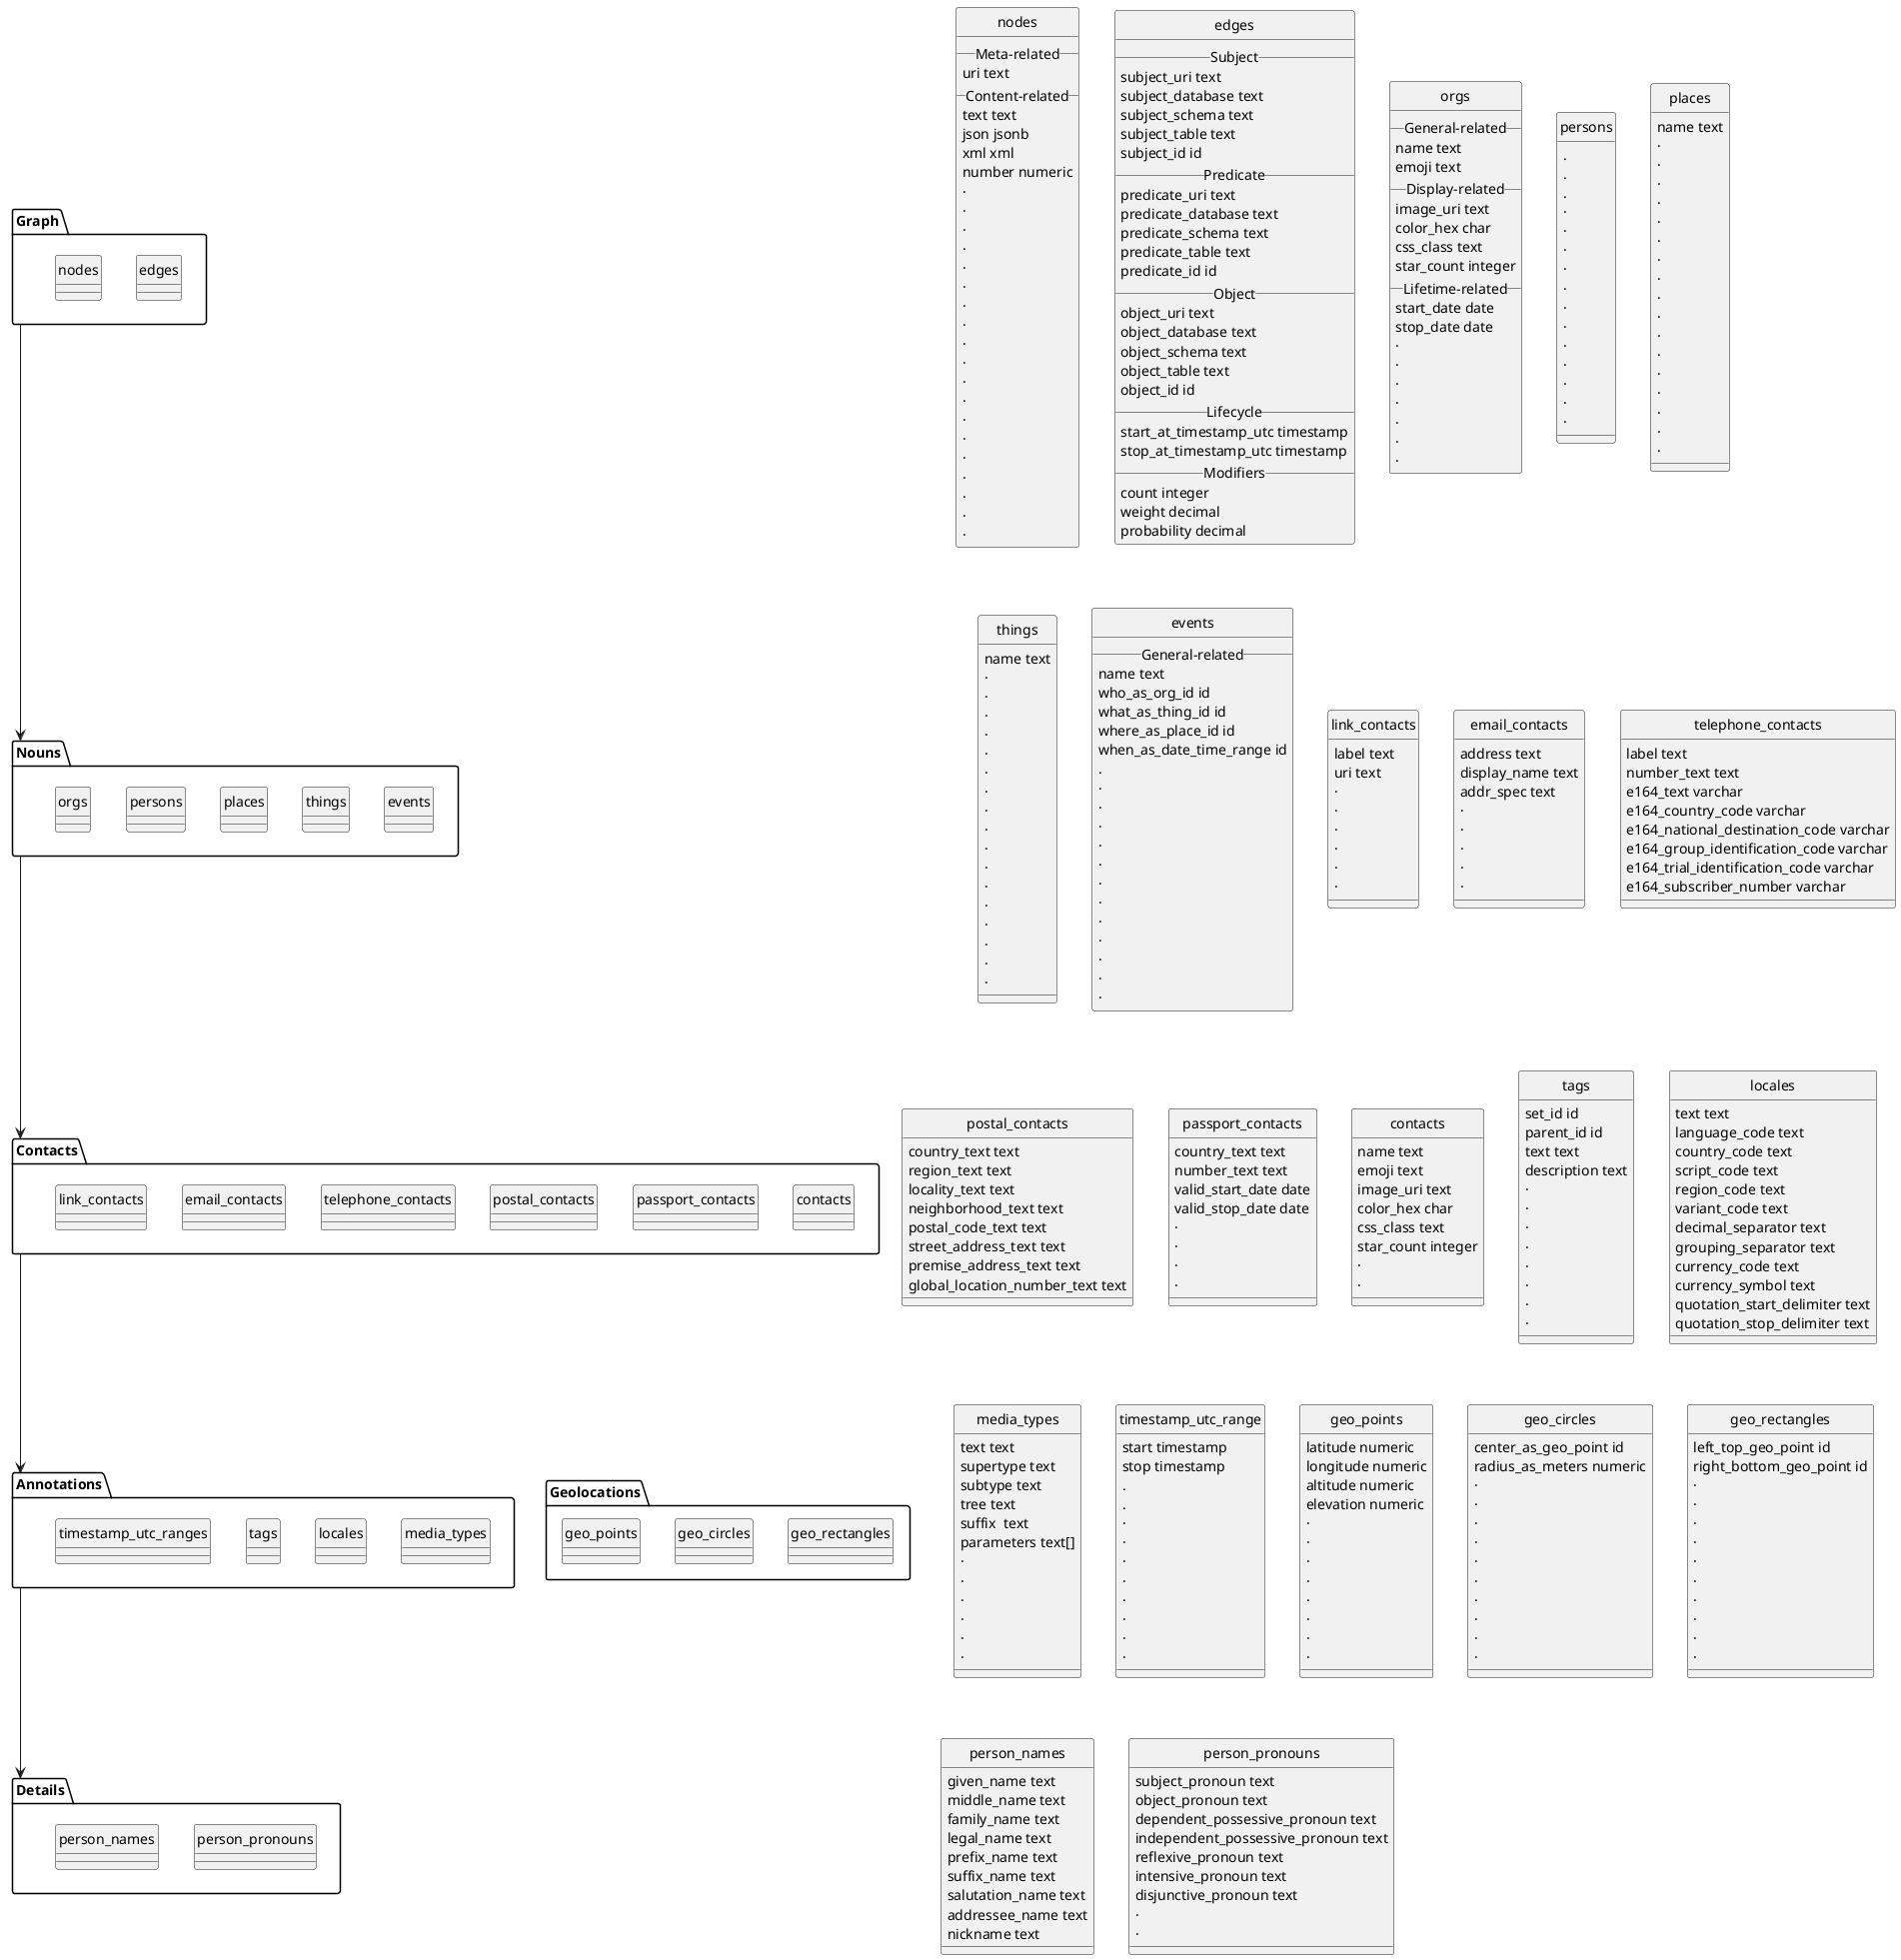 @startuml
skinparam monochrome true
hide circle

package Graph {
  class nodes
  class edges
}

package Nouns {
  class orgs
  class persons
  class places
  class things
  class events
}

package Contacts {
  class link_contacts
  class email_contacts
  class telephone_contacts
  class postal_contacts
  class passport_contacts
  class contacts
}

package Annotations {
  class tags
  class locales
  class media_types
  class timestamp_utc_ranges
}

package Geolocations {
  class geo_points
  class geo_circles
  class geo_rectangles
}

package Details {
  class person_names
  class person_pronouns
}

Graph -d-> Nouns
Nouns -d-> Contacts
Contacts -d-> Annotations
Annotations -d-> Details

nodes -r[hidden] edges

orgs -[hidden] persons
persons -[hidden] places
places -[hidden] things
things -[hidden] events

link_contacts -[hidden] email_contacts
email_contacts -[hidden] telephone_contacts
telephone_contacts -[hidden] postal_contacts
postal_contacts -[hidden] passport_contacts
passport_contacts -[hidden] contacts

tags -r[hidden] locales
locales -r[hidden] media_types
media_types -r[hidden] geo_points
geo_points -r[hidden] geo_circles
geo_circles -r[hidden] geo_rectangles

person_names -r[hidden] person_pronouns

class nodes {
__ Meta-related __
  uri text
__ Content-related __
  text text
  json jsonb
  xml xml
  number numeric
  ·
  ·
  ·
  ·
  ·
  ·
  ·
  ·
  ·
  ·
  ·
  ·
  ·
  ·
  ·
  ·
  ·
  ·
  ·
}

class edges {
__ Subject __
  subject_uri text
  subject_database text
  subject_schema text
  subject_table text
  subject_id id
__ Predicate __
  predicate_uri text
  predicate_database text
  predicate_schema text
  predicate_table text
  predicate_id id
__ Object __
  object_uri text
  object_database text
  object_schema text
  object_table text
  object_id id
__ Lifecycle __
  start_at_timestamp_utc timestamp
  stop_at_timestamp_utc timestamp
__ Modifiers __
  count integer
  weight decimal
  probability decimal
}

class orgs {
__ General-related __
  name text
  emoji text
__ Display-related __
  image_uri text
  color_hex char
  css_class text
  star_count integer
__ Lifetime-related __
  start_date date
  stop_date date
  ·
  ·
  ·
  ·
  ·
  ·
  ·
}

class persons {
  .
  .
  .
  ·
  ·
  ·
  ·
  ·
  ·
  ·
  ·
  ·
  ·
  ·
  ·
}

class places {
  name text
  ·
  ·
  ·
  ·
  ·
  ·
  ·
  ·
  ·
  ·
  ·
  ·
  ·
  ·
  ·
  ·
  ·
}

class things {
  name text
  ·
  ·
  ·
  ·
  ·
  ·
  ·
  ·
  ·
  ·
  ·
  ·
  ·
  ·
  ·
  ·
  ·
}

class events {
__ General-related __
  name text
  who_as_org_id id
  what_as_thing_id id
  where_as_place_id id
  when_as_date_time_range id
  .
  ·
  ·
  ·
  ·
  ·
  ·
  ·
  ·
  ·
  ·
  ·
  ·
}

class link_contacts {
  label text
  uri text
  ·
  ·
  ·
  ·
  ·
  ·
}

class email_contacts {
  address text
  display_name text
  addr_spec text
  ·
  ·
  ·
  ·
  ·
}

class telephone_contacts {
  label text
  number_text text
  e164_text varchar
  e164_country_code varchar
  e164_national_destination_code varchar
  e164_group_identification_code varchar
  e164_trial_identification_code varchar
  e164_subscriber_number varchar
}

class postal_contacts {
  country_text text
  region_text text
  locality_text text
  neighborhood_text text
  postal_code_text text
  street_address_text text
  premise_address_text text
  global_location_number_text text
}

class passport_contacts {
  country_text text
  number_text text
  valid_start_date date
  valid_stop_date date
  ·
  ·
  ·
  ·
}

class contacts {
  name text
  emoji text
  image_uri text
  color_hex char
  css_class text
  star_count integer
  ·
  ·
}

class tags {
  set_id id
  parent_id id
  text text
  description text
  ·
  ·
  ·
  ·
  ·
  ·
  ·
  ·
}

class locales {
  text text
  language_code text
  country_code text
  script_code text
  region_code text
  variant_code text
  decimal_separator text
  grouping_separator text
  currency_code text
  currency_symbol text
  quotation_start_delimiter text
  quotation_stop_delimiter text
}

class media_types {
  text text
  supertype text
  subtype text
  tree text
  suffix  text
  parameters text[]
  ·
  ·
  ·
  ·
  ·
  ·
}

class timestamp_utc_range {
  start timestamp
  stop timestamp
  .
  .
  ·
  ·
  ·
  ·
  ·
  ·
  ·
  ·
}

class geo_points {
  latitude numeric
  longitude numeric
  altitude numeric
  elevation numeric
  ·
  ·
  ·
  ·
  ·
  ·
  ·
  ·
}

class geo_circles {
  center_as_geo_point id
  radius_as_meters numeric
  ·
  ·
  ·
  ·
  ·
  ·
  ·
  ·
  ·
  ·
}

class geo_rectangles {
  left_top_geo_point id
  right_bottom_geo_point id
  ·
  ·
  ·
  ·
  ·
  ·
  ·
  ·
  ·
  ·
}

class person_names {
  given_name text
  middle_name text
  family_name text
  legal_name text
  prefix_name text
  suffix_name text
  salutation_name text
  addressee_name text
  nickname text
}

class person_pronouns {
  subject_pronoun text
  object_pronoun text
  dependent_possessive_pronoun text
  independent_possessive_pronoun text
  reflexive_pronoun text
  intensive_pronoun text
  disjunctive_pronoun text
  ·
  ·
}

@enduml
